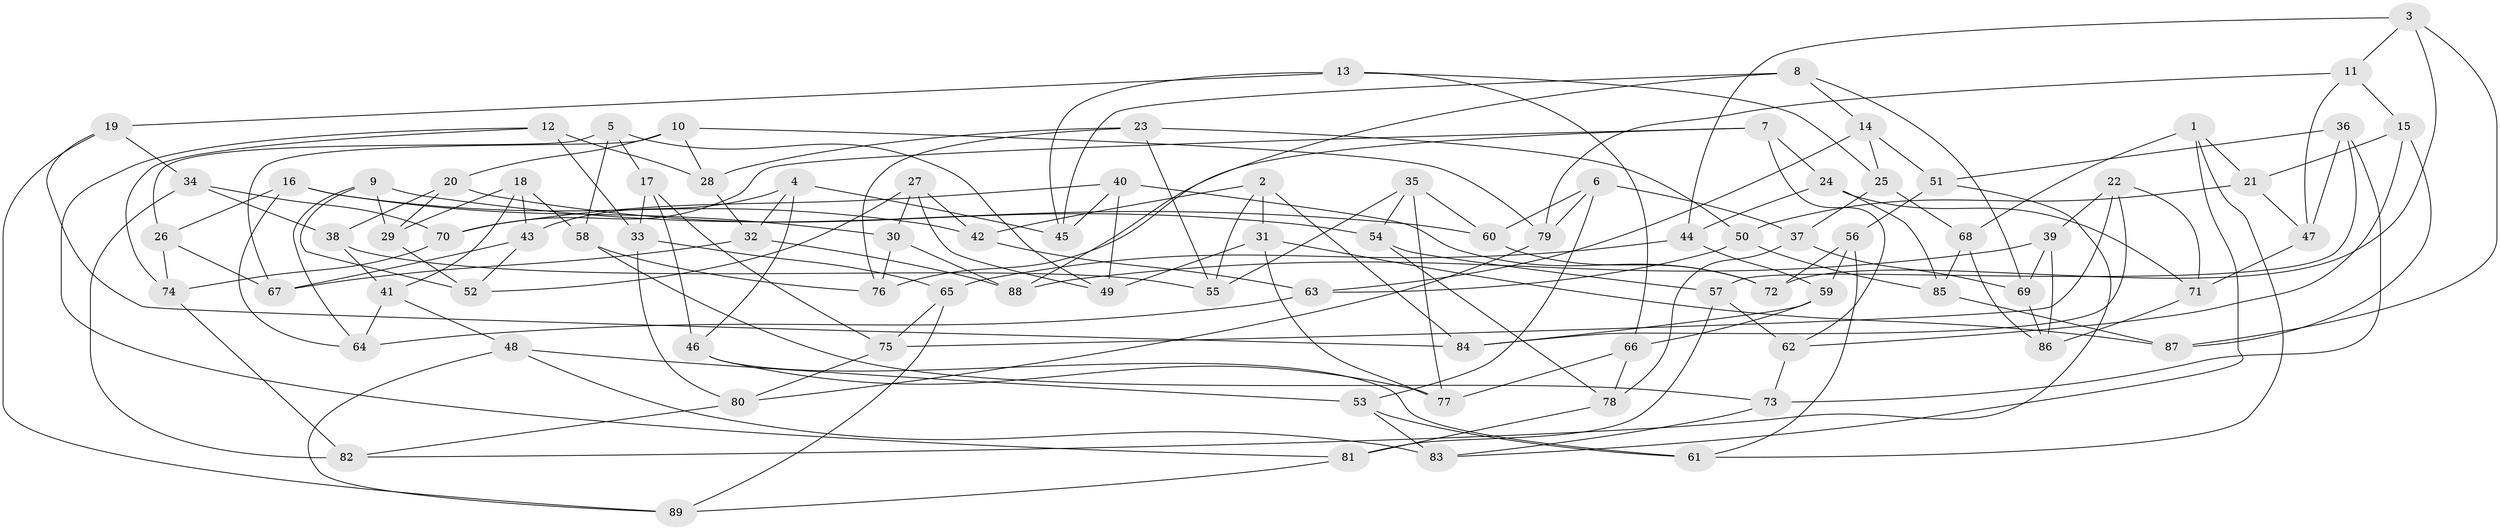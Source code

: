 // Generated by graph-tools (version 1.1) at 2025/16/03/09/25 04:16:31]
// undirected, 89 vertices, 178 edges
graph export_dot {
graph [start="1"]
  node [color=gray90,style=filled];
  1;
  2;
  3;
  4;
  5;
  6;
  7;
  8;
  9;
  10;
  11;
  12;
  13;
  14;
  15;
  16;
  17;
  18;
  19;
  20;
  21;
  22;
  23;
  24;
  25;
  26;
  27;
  28;
  29;
  30;
  31;
  32;
  33;
  34;
  35;
  36;
  37;
  38;
  39;
  40;
  41;
  42;
  43;
  44;
  45;
  46;
  47;
  48;
  49;
  50;
  51;
  52;
  53;
  54;
  55;
  56;
  57;
  58;
  59;
  60;
  61;
  62;
  63;
  64;
  65;
  66;
  67;
  68;
  69;
  70;
  71;
  72;
  73;
  74;
  75;
  76;
  77;
  78;
  79;
  80;
  81;
  82;
  83;
  84;
  85;
  86;
  87;
  88;
  89;
  1 -- 21;
  1 -- 68;
  1 -- 83;
  1 -- 61;
  2 -- 31;
  2 -- 55;
  2 -- 84;
  2 -- 42;
  3 -- 44;
  3 -- 11;
  3 -- 87;
  3 -- 72;
  4 -- 45;
  4 -- 43;
  4 -- 32;
  4 -- 46;
  5 -- 58;
  5 -- 26;
  5 -- 49;
  5 -- 17;
  6 -- 60;
  6 -- 53;
  6 -- 79;
  6 -- 37;
  7 -- 76;
  7 -- 24;
  7 -- 62;
  7 -- 70;
  8 -- 88;
  8 -- 45;
  8 -- 14;
  8 -- 69;
  9 -- 52;
  9 -- 60;
  9 -- 29;
  9 -- 64;
  10 -- 20;
  10 -- 67;
  10 -- 79;
  10 -- 28;
  11 -- 15;
  11 -- 47;
  11 -- 79;
  12 -- 33;
  12 -- 81;
  12 -- 74;
  12 -- 28;
  13 -- 45;
  13 -- 19;
  13 -- 66;
  13 -- 25;
  14 -- 63;
  14 -- 51;
  14 -- 25;
  15 -- 62;
  15 -- 21;
  15 -- 87;
  16 -- 42;
  16 -- 26;
  16 -- 30;
  16 -- 64;
  17 -- 75;
  17 -- 33;
  17 -- 46;
  18 -- 29;
  18 -- 58;
  18 -- 41;
  18 -- 43;
  19 -- 34;
  19 -- 84;
  19 -- 89;
  20 -- 38;
  20 -- 54;
  20 -- 29;
  21 -- 47;
  21 -- 50;
  22 -- 71;
  22 -- 39;
  22 -- 84;
  22 -- 75;
  23 -- 76;
  23 -- 55;
  23 -- 50;
  23 -- 28;
  24 -- 85;
  24 -- 71;
  24 -- 44;
  25 -- 37;
  25 -- 68;
  26 -- 74;
  26 -- 67;
  27 -- 42;
  27 -- 30;
  27 -- 52;
  27 -- 49;
  28 -- 32;
  29 -- 52;
  30 -- 76;
  30 -- 88;
  31 -- 49;
  31 -- 87;
  31 -- 77;
  32 -- 88;
  32 -- 67;
  33 -- 80;
  33 -- 65;
  34 -- 82;
  34 -- 70;
  34 -- 38;
  35 -- 77;
  35 -- 60;
  35 -- 54;
  35 -- 55;
  36 -- 73;
  36 -- 57;
  36 -- 51;
  36 -- 47;
  37 -- 69;
  37 -- 78;
  38 -- 41;
  38 -- 55;
  39 -- 88;
  39 -- 86;
  39 -- 69;
  40 -- 72;
  40 -- 70;
  40 -- 49;
  40 -- 45;
  41 -- 48;
  41 -- 64;
  42 -- 63;
  43 -- 67;
  43 -- 52;
  44 -- 59;
  44 -- 65;
  46 -- 77;
  46 -- 61;
  47 -- 71;
  48 -- 89;
  48 -- 83;
  48 -- 53;
  50 -- 85;
  50 -- 63;
  51 -- 82;
  51 -- 56;
  53 -- 61;
  53 -- 83;
  54 -- 57;
  54 -- 78;
  56 -- 72;
  56 -- 61;
  56 -- 59;
  57 -- 62;
  57 -- 81;
  58 -- 73;
  58 -- 76;
  59 -- 84;
  59 -- 66;
  60 -- 72;
  62 -- 73;
  63 -- 64;
  65 -- 75;
  65 -- 89;
  66 -- 77;
  66 -- 78;
  68 -- 86;
  68 -- 85;
  69 -- 86;
  70 -- 74;
  71 -- 86;
  73 -- 83;
  74 -- 82;
  75 -- 80;
  78 -- 81;
  79 -- 80;
  80 -- 82;
  81 -- 89;
  85 -- 87;
}
